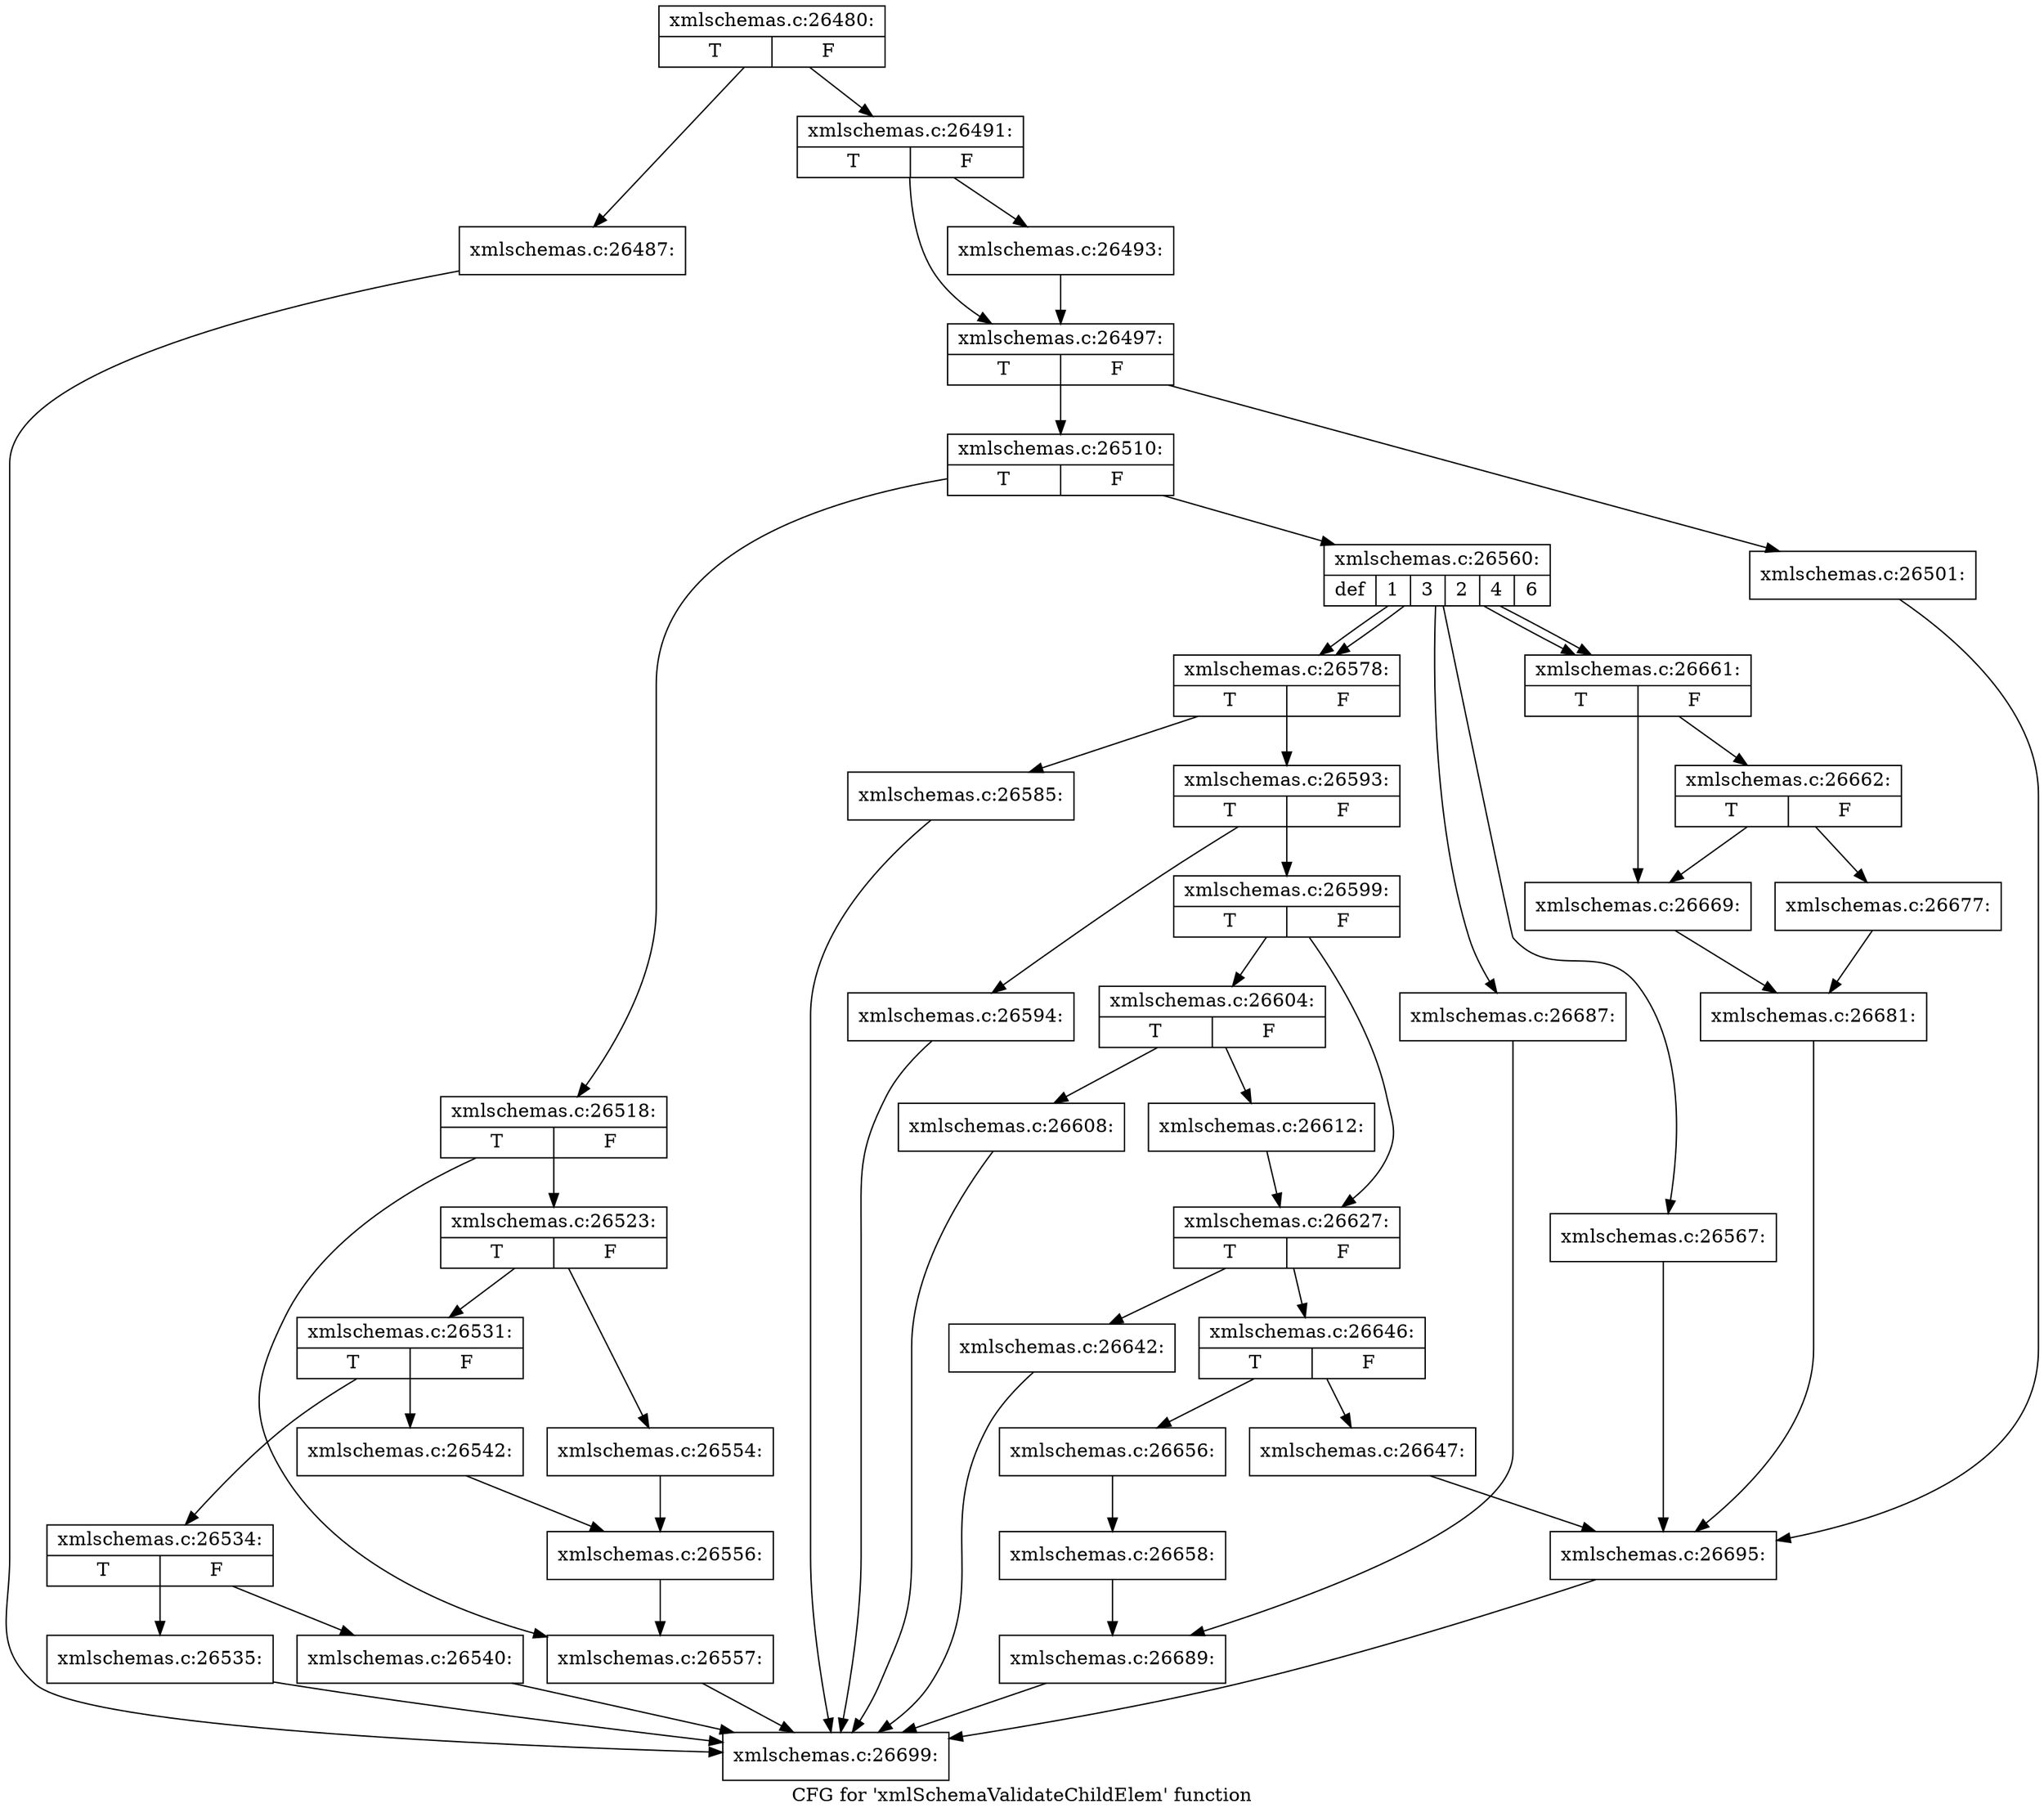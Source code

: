 digraph "CFG for 'xmlSchemaValidateChildElem' function" {
	label="CFG for 'xmlSchemaValidateChildElem' function";

	Node0x54ded10 [shape=record,label="{xmlschemas.c:26480:|{<s0>T|<s1>F}}"];
	Node0x54ded10 -> Node0x54e2dc0;
	Node0x54ded10 -> Node0x54e2e10;
	Node0x54e2dc0 [shape=record,label="{xmlschemas.c:26487:}"];
	Node0x54e2dc0 -> Node0x54e2220;
	Node0x54e2e10 [shape=record,label="{xmlschemas.c:26491:|{<s0>T|<s1>F}}"];
	Node0x54e2e10 -> Node0x54e4070;
	Node0x54e2e10 -> Node0x54e40c0;
	Node0x54e4070 [shape=record,label="{xmlschemas.c:26493:}"];
	Node0x54e4070 -> Node0x54e40c0;
	Node0x54e40c0 [shape=record,label="{xmlschemas.c:26497:|{<s0>T|<s1>F}}"];
	Node0x54e40c0 -> Node0x54e4910;
	Node0x54e40c0 -> Node0x54e4960;
	Node0x54e4910 [shape=record,label="{xmlschemas.c:26501:}"];
	Node0x54e4910 -> Node0x54e6730;
	Node0x54e4960 [shape=record,label="{xmlschemas.c:26510:|{<s0>T|<s1>F}}"];
	Node0x54e4960 -> Node0x54e6b80;
	Node0x54e4960 -> Node0x54e6bd0;
	Node0x54e6b80 [shape=record,label="{xmlschemas.c:26518:|{<s0>T|<s1>F}}"];
	Node0x54e6b80 -> Node0x54e7c30;
	Node0x54e6b80 -> Node0x54e7c80;
	Node0x54e7c30 [shape=record,label="{xmlschemas.c:26523:|{<s0>T|<s1>F}}"];
	Node0x54e7c30 -> Node0x54e8780;
	Node0x54e7c30 -> Node0x54e8820;
	Node0x54e8780 [shape=record,label="{xmlschemas.c:26531:|{<s0>T|<s1>F}}"];
	Node0x54e8780 -> Node0x54e94b0;
	Node0x54e8780 -> Node0x54e97e0;
	Node0x54e94b0 [shape=record,label="{xmlschemas.c:26534:|{<s0>T|<s1>F}}"];
	Node0x54e94b0 -> Node0x54e9790;
	Node0x54e94b0 -> Node0x54e9cf0;
	Node0x54e9790 [shape=record,label="{xmlschemas.c:26535:}"];
	Node0x54e9790 -> Node0x54e2220;
	Node0x54e9cf0 [shape=record,label="{xmlschemas.c:26540:}"];
	Node0x54e9cf0 -> Node0x54e2220;
	Node0x54e97e0 [shape=record,label="{xmlschemas.c:26542:}"];
	Node0x54e97e0 -> Node0x54e87d0;
	Node0x54e8820 [shape=record,label="{xmlschemas.c:26554:}"];
	Node0x54e8820 -> Node0x54e87d0;
	Node0x54e87d0 [shape=record,label="{xmlschemas.c:26556:}"];
	Node0x54e87d0 -> Node0x54e7c80;
	Node0x54e7c80 [shape=record,label="{xmlschemas.c:26557:}"];
	Node0x54e7c80 -> Node0x54e2220;
	Node0x54e6bd0 [shape=record,label="{xmlschemas.c:26560:|{<s0>def|<s1>1|<s2>3|<s3>2|<s4>4|<s5>6}}"];
	Node0x54e6bd0 -> Node0x54eb230;
	Node0x54e6bd0 -> Node0x54eb530;
	Node0x54e6bd0 -> Node0x54ec730;
	Node0x54e6bd0 -> Node0x54ec730;
	Node0x54e6bd0 -> Node0x54efd70;
	Node0x54e6bd0 -> Node0x54efd70;
	Node0x54eb530 [shape=record,label="{xmlschemas.c:26567:}"];
	Node0x54eb530 -> Node0x54e6730;
	Node0x54ec730 [shape=record,label="{xmlschemas.c:26578:|{<s0>T|<s1>F}}"];
	Node0x54ec730 -> Node0x54ed7d0;
	Node0x54ec730 -> Node0x54ed820;
	Node0x54ed7d0 [shape=record,label="{xmlschemas.c:26585:}"];
	Node0x54ed7d0 -> Node0x54e2220;
	Node0x54ed820 [shape=record,label="{xmlschemas.c:26593:|{<s0>T|<s1>F}}"];
	Node0x54ed820 -> Node0x54ee190;
	Node0x54ed820 -> Node0x54ee1e0;
	Node0x54ee190 [shape=record,label="{xmlschemas.c:26594:}"];
	Node0x54ee190 -> Node0x54e2220;
	Node0x54ee1e0 [shape=record,label="{xmlschemas.c:26599:|{<s0>T|<s1>F}}"];
	Node0x54ee1e0 -> Node0x54eee70;
	Node0x54ee1e0 -> Node0x54eeec0;
	Node0x54eee70 [shape=record,label="{xmlschemas.c:26604:|{<s0>T|<s1>F}}"];
	Node0x54eee70 -> Node0x54f0470;
	Node0x54eee70 -> Node0x54f0420;
	Node0x54f0470 [shape=record,label="{xmlschemas.c:26608:}"];
	Node0x54f0470 -> Node0x54e2220;
	Node0x54f0420 [shape=record,label="{xmlschemas.c:26612:}"];
	Node0x54f0420 -> Node0x54eeec0;
	Node0x54eeec0 [shape=record,label="{xmlschemas.c:26627:|{<s0>T|<s1>F}}"];
	Node0x54eeec0 -> Node0x54f12c0;
	Node0x54eeec0 -> Node0x54f15b0;
	Node0x54f12c0 [shape=record,label="{xmlschemas.c:26642:}"];
	Node0x54f12c0 -> Node0x54e2220;
	Node0x54f15b0 [shape=record,label="{xmlschemas.c:26646:|{<s0>T|<s1>F}}"];
	Node0x54f15b0 -> Node0x54f24c0;
	Node0x54f15b0 -> Node0x54f2560;
	Node0x54f24c0 [shape=record,label="{xmlschemas.c:26647:}"];
	Node0x54f24c0 -> Node0x54e6730;
	Node0x54f2560 [shape=record,label="{xmlschemas.c:26656:}"];
	Node0x54f2560 -> Node0x54f2510;
	Node0x54f2510 [shape=record,label="{xmlschemas.c:26658:}"];
	Node0x54f2510 -> Node0x54eb020;
	Node0x54efd70 [shape=record,label="{xmlschemas.c:26661:|{<s0>T|<s1>F}}"];
	Node0x54efd70 -> Node0x54f2d50;
	Node0x54efd70 -> Node0x54f4660;
	Node0x54f4660 [shape=record,label="{xmlschemas.c:26662:|{<s0>T|<s1>F}}"];
	Node0x54f4660 -> Node0x54f2d50;
	Node0x54f4660 -> Node0x54f4610;
	Node0x54f2d50 [shape=record,label="{xmlschemas.c:26669:}"];
	Node0x54f2d50 -> Node0x54f3080;
	Node0x54f4610 [shape=record,label="{xmlschemas.c:26677:}"];
	Node0x54f4610 -> Node0x54f3080;
	Node0x54f3080 [shape=record,label="{xmlschemas.c:26681:}"];
	Node0x54f3080 -> Node0x54e6730;
	Node0x54eb230 [shape=record,label="{xmlschemas.c:26687:}"];
	Node0x54eb230 -> Node0x54eb020;
	Node0x54eb020 [shape=record,label="{xmlschemas.c:26689:}"];
	Node0x54eb020 -> Node0x54e2220;
	Node0x54e6730 [shape=record,label="{xmlschemas.c:26695:}"];
	Node0x54e6730 -> Node0x54e2220;
	Node0x54e2220 [shape=record,label="{xmlschemas.c:26699:}"];
}
